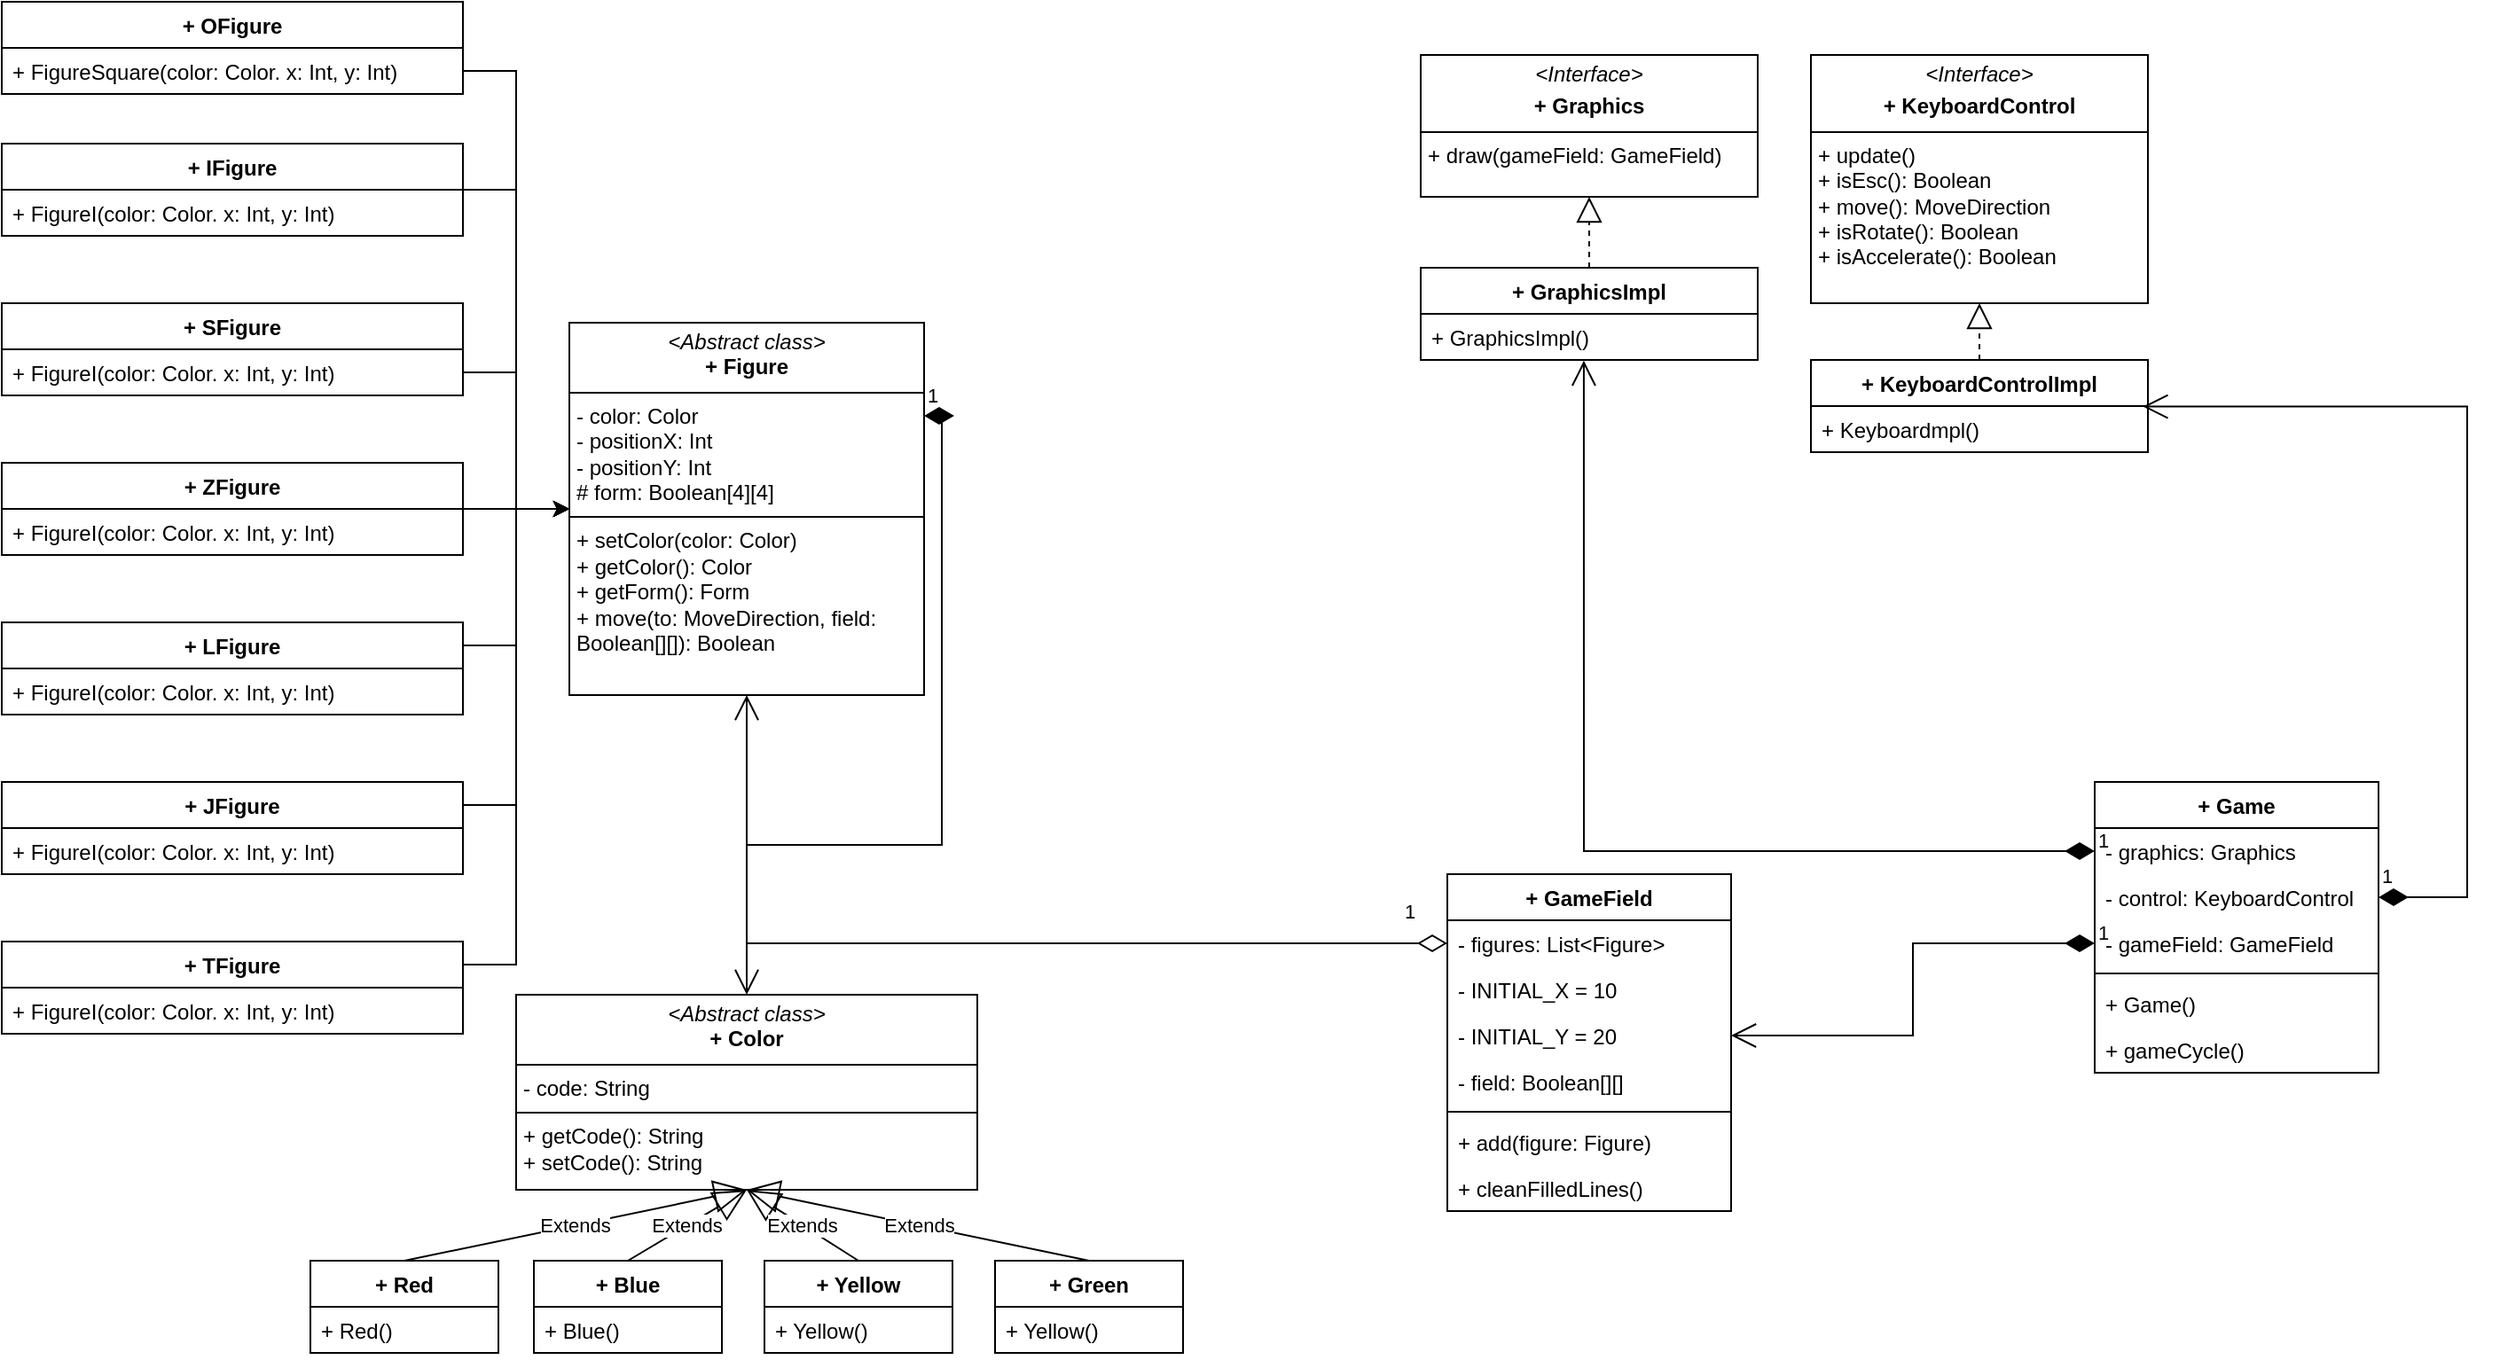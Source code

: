 <mxfile version="28.2.5">
  <diagram name="Страница — 1" id="aEHSHkAGXpmGiLIROjnR">
    <mxGraphModel dx="1185" dy="652" grid="1" gridSize="10" guides="1" tooltips="1" connect="1" arrows="1" fold="1" page="1" pageScale="1" pageWidth="827" pageHeight="1169" math="0" shadow="0">
      <root>
        <mxCell id="0" />
        <mxCell id="1" parent="0" />
        <mxCell id="xC7MqWkz926lZk0p1ak7-11" value="&lt;p style=&quot;margin:0px;margin-top:4px;text-align:center;&quot;&gt;&lt;i&gt;&amp;lt;Abstract class&amp;gt;&lt;/i&gt;&lt;br&gt;&lt;b&gt;+ Figure&lt;/b&gt;&lt;/p&gt;&lt;hr size=&quot;1&quot; style=&quot;border-style:solid;&quot;&gt;&lt;p style=&quot;margin:0px;margin-left:4px;&quot;&gt;- color: Color&lt;/p&gt;&lt;p style=&quot;margin:0px;margin-left:4px;&quot;&gt;- positionX: Int&lt;/p&gt;&lt;p style=&quot;margin:0px;margin-left:4px;&quot;&gt;- positionY: Int&lt;/p&gt;&lt;p style=&quot;margin:0px;margin-left:4px;&quot;&gt;# form: Boolean[4][4]&lt;/p&gt;&lt;hr size=&quot;1&quot; style=&quot;border-style:solid;&quot;&gt;&lt;p style=&quot;margin:0px;margin-left:4px;&quot;&gt;+ setColor(color: Color)&amp;nbsp;&lt;/p&gt;&lt;p style=&quot;margin:0px;margin-left:4px;&quot;&gt;+ getColor(): Color&lt;/p&gt;&lt;p style=&quot;margin:0px;margin-left:4px;&quot;&gt;+ getForm(): Form&lt;/p&gt;&lt;p style=&quot;margin:0px;margin-left:4px;&quot;&gt;+ move(to: MoveDirection, field: Boolean[][]): Boolean&lt;/p&gt;&lt;p style=&quot;margin:0px;margin-left:4px;&quot;&gt;&lt;br&gt;&lt;/p&gt;" style="verticalAlign=top;align=left;overflow=fill;html=1;whiteSpace=wrap;" parent="1" vertex="1">
          <mxGeometry x="380" y="201" width="200" height="210" as="geometry" />
        </mxCell>
        <mxCell id="xC7MqWkz926lZk0p1ak7-13" value="&lt;p style=&quot;margin:0px;margin-top:4px;text-align:center;&quot;&gt;&lt;i&gt;&amp;lt;Interface&lt;/i&gt;&lt;i style=&quot;background-color: transparent; color: light-dark(rgb(0, 0, 0), rgb(255, 255, 255));&quot;&gt;&amp;gt;&lt;/i&gt;&lt;/p&gt;&lt;p style=&quot;margin:0px;margin-top:4px;text-align:center;&quot;&gt;&lt;b&gt;+ Graphics&lt;/b&gt;&lt;/p&gt;&lt;hr size=&quot;1&quot; style=&quot;border-style:solid;&quot;&gt;&lt;p style=&quot;margin:0px;margin-left:4px;&quot;&gt;+ draw(gameField: GameField)&lt;/p&gt;" style="verticalAlign=top;align=left;overflow=fill;html=1;whiteSpace=wrap;" parent="1" vertex="1">
          <mxGeometry x="860" y="50" width="190" height="80" as="geometry" />
        </mxCell>
        <mxCell id="xC7MqWkz926lZk0p1ak7-15" value="&lt;p style=&quot;margin:0px;margin-top:4px;text-align:center;&quot;&gt;&lt;i&gt;&amp;lt;Interface&lt;/i&gt;&lt;i style=&quot;background-color: transparent; color: light-dark(rgb(0, 0, 0), rgb(255, 255, 255));&quot;&gt;&amp;gt;&lt;/i&gt;&lt;/p&gt;&lt;p style=&quot;margin:0px;margin-top:4px;text-align:center;&quot;&gt;&lt;b&gt;+ KeyboardControl&lt;/b&gt;&lt;/p&gt;&lt;hr size=&quot;1&quot; style=&quot;border-style:solid;&quot;&gt;&lt;p style=&quot;margin:0px;margin-left:4px;&quot;&gt;+ update()&lt;/p&gt;&lt;p style=&quot;margin:0px;margin-left:4px;&quot;&gt;+ isEsc(): Boolean&lt;/p&gt;&lt;p style=&quot;margin:0px;margin-left:4px;&quot;&gt;+ move(): MoveDirection&lt;/p&gt;&lt;p style=&quot;margin:0px;margin-left:4px;&quot;&gt;+ isRotate(): Boolean&lt;/p&gt;&lt;p style=&quot;margin:0px;margin-left:4px;&quot;&gt;+ isAccelerate(): Boolean&lt;/p&gt;" style="verticalAlign=top;align=left;overflow=fill;html=1;whiteSpace=wrap;" parent="1" vertex="1">
          <mxGeometry x="1080" y="50" width="190" height="140" as="geometry" />
        </mxCell>
        <mxCell id="xC7MqWkz926lZk0p1ak7-17" value="+ GameField" style="swimlane;fontStyle=1;align=center;verticalAlign=top;childLayout=stackLayout;horizontal=1;startSize=26;horizontalStack=0;resizeParent=1;resizeParentMax=0;resizeLast=0;collapsible=1;marginBottom=0;whiteSpace=wrap;html=1;" parent="1" vertex="1">
          <mxGeometry x="875" y="512" width="160" height="190" as="geometry" />
        </mxCell>
        <mxCell id="xC7MqWkz926lZk0p1ak7-18" value="- figures: List&amp;lt;Figure&amp;gt;" style="text;strokeColor=none;fillColor=none;align=left;verticalAlign=top;spacingLeft=4;spacingRight=4;overflow=hidden;rotatable=0;points=[[0,0.5],[1,0.5]];portConstraint=eastwest;whiteSpace=wrap;html=1;" parent="xC7MqWkz926lZk0p1ak7-17" vertex="1">
          <mxGeometry y="26" width="160" height="26" as="geometry" />
        </mxCell>
        <mxCell id="xC7MqWkz926lZk0p1ak7-21" value="- INITIAL_X = 10" style="text;strokeColor=none;fillColor=none;align=left;verticalAlign=top;spacingLeft=4;spacingRight=4;overflow=hidden;rotatable=0;points=[[0,0.5],[1,0.5]];portConstraint=eastwest;whiteSpace=wrap;html=1;" parent="xC7MqWkz926lZk0p1ak7-17" vertex="1">
          <mxGeometry y="52" width="160" height="26" as="geometry" />
        </mxCell>
        <mxCell id="xC7MqWkz926lZk0p1ak7-22" value="- INITIAL_Y = 20" style="text;strokeColor=none;fillColor=none;align=left;verticalAlign=top;spacingLeft=4;spacingRight=4;overflow=hidden;rotatable=0;points=[[0,0.5],[1,0.5]];portConstraint=eastwest;whiteSpace=wrap;html=1;" parent="xC7MqWkz926lZk0p1ak7-17" vertex="1">
          <mxGeometry y="78" width="160" height="26" as="geometry" />
        </mxCell>
        <mxCell id="xC7MqWkz926lZk0p1ak7-24" value="- field: Boolean[][]" style="text;strokeColor=none;fillColor=none;align=left;verticalAlign=top;spacingLeft=4;spacingRight=4;overflow=hidden;rotatable=0;points=[[0,0.5],[1,0.5]];portConstraint=eastwest;whiteSpace=wrap;html=1;" parent="xC7MqWkz926lZk0p1ak7-17" vertex="1">
          <mxGeometry y="104" width="160" height="26" as="geometry" />
        </mxCell>
        <mxCell id="xC7MqWkz926lZk0p1ak7-19" value="" style="line;strokeWidth=1;fillColor=none;align=left;verticalAlign=middle;spacingTop=-1;spacingLeft=3;spacingRight=3;rotatable=0;labelPosition=right;points=[];portConstraint=eastwest;strokeColor=inherit;" parent="xC7MqWkz926lZk0p1ak7-17" vertex="1">
          <mxGeometry y="130" width="160" height="8" as="geometry" />
        </mxCell>
        <mxCell id="xC7MqWkz926lZk0p1ak7-20" value="+ add(figure: Figure)" style="text;strokeColor=none;fillColor=none;align=left;verticalAlign=top;spacingLeft=4;spacingRight=4;overflow=hidden;rotatable=0;points=[[0,0.5],[1,0.5]];portConstraint=eastwest;whiteSpace=wrap;html=1;" parent="xC7MqWkz926lZk0p1ak7-17" vertex="1">
          <mxGeometry y="138" width="160" height="26" as="geometry" />
        </mxCell>
        <mxCell id="xC7MqWkz926lZk0p1ak7-25" value="+ cleanFilledLines()" style="text;strokeColor=none;fillColor=none;align=left;verticalAlign=top;spacingLeft=4;spacingRight=4;overflow=hidden;rotatable=0;points=[[0,0.5],[1,0.5]];portConstraint=eastwest;whiteSpace=wrap;html=1;" parent="xC7MqWkz926lZk0p1ak7-17" vertex="1">
          <mxGeometry y="164" width="160" height="26" as="geometry" />
        </mxCell>
        <mxCell id="Py-8tk8NP4lGr2TBx3SY-2" value="+ OFigure" style="swimlane;fontStyle=1;align=center;verticalAlign=top;childLayout=stackLayout;horizontal=1;startSize=26;horizontalStack=0;resizeParent=1;resizeParentMax=0;resizeLast=0;collapsible=1;marginBottom=0;whiteSpace=wrap;html=1;" parent="1" vertex="1">
          <mxGeometry x="60" y="20" width="260" height="52" as="geometry" />
        </mxCell>
        <mxCell id="Py-8tk8NP4lGr2TBx3SY-5" value="+ FigureSquare(color: Color. x: Int, y: Int)" style="text;strokeColor=none;fillColor=none;align=left;verticalAlign=top;spacingLeft=4;spacingRight=4;overflow=hidden;rotatable=0;points=[[0,0.5],[1,0.5]];portConstraint=eastwest;whiteSpace=wrap;html=1;" parent="Py-8tk8NP4lGr2TBx3SY-2" vertex="1">
          <mxGeometry y="26" width="260" height="26" as="geometry" />
        </mxCell>
        <mxCell id="Py-8tk8NP4lGr2TBx3SY-20" style="edgeStyle=orthogonalEdgeStyle;rounded=0;orthogonalLoop=1;jettySize=auto;html=1;entryX=0;entryY=0.5;entryDx=0;entryDy=0;" parent="1" source="Py-8tk8NP4lGr2TBx3SY-6" target="xC7MqWkz926lZk0p1ak7-11" edge="1">
          <mxGeometry relative="1" as="geometry" />
        </mxCell>
        <mxCell id="Py-8tk8NP4lGr2TBx3SY-6" value="+ IFigure" style="swimlane;fontStyle=1;align=center;verticalAlign=top;childLayout=stackLayout;horizontal=1;startSize=26;horizontalStack=0;resizeParent=1;resizeParentMax=0;resizeLast=0;collapsible=1;marginBottom=0;whiteSpace=wrap;html=1;" parent="1" vertex="1">
          <mxGeometry x="60" y="100" width="260" height="52" as="geometry" />
        </mxCell>
        <mxCell id="Py-8tk8NP4lGr2TBx3SY-7" value="+ FigureI(color: Color. x: Int, y: Int)" style="text;strokeColor=none;fillColor=none;align=left;verticalAlign=top;spacingLeft=4;spacingRight=4;overflow=hidden;rotatable=0;points=[[0,0.5],[1,0.5]];portConstraint=eastwest;whiteSpace=wrap;html=1;" parent="Py-8tk8NP4lGr2TBx3SY-6" vertex="1">
          <mxGeometry y="26" width="260" height="26" as="geometry" />
        </mxCell>
        <mxCell id="Py-8tk8NP4lGr2TBx3SY-8" value="+ SFigure" style="swimlane;fontStyle=1;align=center;verticalAlign=top;childLayout=stackLayout;horizontal=1;startSize=26;horizontalStack=0;resizeParent=1;resizeParentMax=0;resizeLast=0;collapsible=1;marginBottom=0;whiteSpace=wrap;html=1;" parent="1" vertex="1">
          <mxGeometry x="60" y="190" width="260" height="52" as="geometry" />
        </mxCell>
        <mxCell id="Py-8tk8NP4lGr2TBx3SY-9" value="+ FigureI(color: Color. x: Int, y: Int)" style="text;strokeColor=none;fillColor=none;align=left;verticalAlign=top;spacingLeft=4;spacingRight=4;overflow=hidden;rotatable=0;points=[[0,0.5],[1,0.5]];portConstraint=eastwest;whiteSpace=wrap;html=1;" parent="Py-8tk8NP4lGr2TBx3SY-8" vertex="1">
          <mxGeometry y="26" width="260" height="26" as="geometry" />
        </mxCell>
        <mxCell id="Py-8tk8NP4lGr2TBx3SY-23" style="edgeStyle=orthogonalEdgeStyle;rounded=0;orthogonalLoop=1;jettySize=auto;html=1;exitX=1;exitY=0.5;exitDx=0;exitDy=0;entryX=0;entryY=0.5;entryDx=0;entryDy=0;" parent="1" source="Py-8tk8NP4lGr2TBx3SY-11" target="xC7MqWkz926lZk0p1ak7-11" edge="1">
          <mxGeometry relative="1" as="geometry" />
        </mxCell>
        <mxCell id="Py-8tk8NP4lGr2TBx3SY-11" value="+ ZFigure" style="swimlane;fontStyle=1;align=center;verticalAlign=top;childLayout=stackLayout;horizontal=1;startSize=26;horizontalStack=0;resizeParent=1;resizeParentMax=0;resizeLast=0;collapsible=1;marginBottom=0;whiteSpace=wrap;html=1;" parent="1" vertex="1">
          <mxGeometry x="60" y="280" width="260" height="52" as="geometry" />
        </mxCell>
        <mxCell id="Py-8tk8NP4lGr2TBx3SY-12" value="+ FigureI(color: Color. x: Int, y: Int)" style="text;strokeColor=none;fillColor=none;align=left;verticalAlign=top;spacingLeft=4;spacingRight=4;overflow=hidden;rotatable=0;points=[[0,0.5],[1,0.5]];portConstraint=eastwest;whiteSpace=wrap;html=1;" parent="Py-8tk8NP4lGr2TBx3SY-11" vertex="1">
          <mxGeometry y="26" width="260" height="26" as="geometry" />
        </mxCell>
        <mxCell id="Py-8tk8NP4lGr2TBx3SY-24" style="edgeStyle=orthogonalEdgeStyle;rounded=0;orthogonalLoop=1;jettySize=auto;html=1;exitX=1;exitY=0.25;exitDx=0;exitDy=0;entryX=0;entryY=0.5;entryDx=0;entryDy=0;" parent="1" source="Py-8tk8NP4lGr2TBx3SY-13" target="xC7MqWkz926lZk0p1ak7-11" edge="1">
          <mxGeometry relative="1" as="geometry" />
        </mxCell>
        <mxCell id="Py-8tk8NP4lGr2TBx3SY-13" value="+ LFigure" style="swimlane;fontStyle=1;align=center;verticalAlign=top;childLayout=stackLayout;horizontal=1;startSize=26;horizontalStack=0;resizeParent=1;resizeParentMax=0;resizeLast=0;collapsible=1;marginBottom=0;whiteSpace=wrap;html=1;" parent="1" vertex="1">
          <mxGeometry x="60" y="370" width="260" height="52" as="geometry" />
        </mxCell>
        <mxCell id="Py-8tk8NP4lGr2TBx3SY-14" value="+ FigureI(color: Color. x: Int, y: Int)" style="text;strokeColor=none;fillColor=none;align=left;verticalAlign=top;spacingLeft=4;spacingRight=4;overflow=hidden;rotatable=0;points=[[0,0.5],[1,0.5]];portConstraint=eastwest;whiteSpace=wrap;html=1;" parent="Py-8tk8NP4lGr2TBx3SY-13" vertex="1">
          <mxGeometry y="26" width="260" height="26" as="geometry" />
        </mxCell>
        <mxCell id="Py-8tk8NP4lGr2TBx3SY-25" style="edgeStyle=orthogonalEdgeStyle;rounded=0;orthogonalLoop=1;jettySize=auto;html=1;exitX=1;exitY=0.25;exitDx=0;exitDy=0;entryX=0;entryY=0.5;entryDx=0;entryDy=0;" parent="1" source="Py-8tk8NP4lGr2TBx3SY-15" target="xC7MqWkz926lZk0p1ak7-11" edge="1">
          <mxGeometry relative="1" as="geometry" />
        </mxCell>
        <mxCell id="Py-8tk8NP4lGr2TBx3SY-15" value="+ JFigure" style="swimlane;fontStyle=1;align=center;verticalAlign=top;childLayout=stackLayout;horizontal=1;startSize=26;horizontalStack=0;resizeParent=1;resizeParentMax=0;resizeLast=0;collapsible=1;marginBottom=0;whiteSpace=wrap;html=1;" parent="1" vertex="1">
          <mxGeometry x="60" y="460" width="260" height="52" as="geometry" />
        </mxCell>
        <mxCell id="Py-8tk8NP4lGr2TBx3SY-16" value="+ FigureI(color: Color. x: Int, y: Int)" style="text;strokeColor=none;fillColor=none;align=left;verticalAlign=top;spacingLeft=4;spacingRight=4;overflow=hidden;rotatable=0;points=[[0,0.5],[1,0.5]];portConstraint=eastwest;whiteSpace=wrap;html=1;" parent="Py-8tk8NP4lGr2TBx3SY-15" vertex="1">
          <mxGeometry y="26" width="260" height="26" as="geometry" />
        </mxCell>
        <mxCell id="Py-8tk8NP4lGr2TBx3SY-26" style="edgeStyle=orthogonalEdgeStyle;rounded=0;orthogonalLoop=1;jettySize=auto;html=1;exitX=1;exitY=0.25;exitDx=0;exitDy=0;entryX=0;entryY=0.5;entryDx=0;entryDy=0;" parent="1" source="Py-8tk8NP4lGr2TBx3SY-17" target="xC7MqWkz926lZk0p1ak7-11" edge="1">
          <mxGeometry relative="1" as="geometry" />
        </mxCell>
        <mxCell id="Py-8tk8NP4lGr2TBx3SY-17" value="+ TFigure" style="swimlane;fontStyle=1;align=center;verticalAlign=top;childLayout=stackLayout;horizontal=1;startSize=26;horizontalStack=0;resizeParent=1;resizeParentMax=0;resizeLast=0;collapsible=1;marginBottom=0;whiteSpace=wrap;html=1;" parent="1" vertex="1">
          <mxGeometry x="60" y="550" width="260" height="52" as="geometry" />
        </mxCell>
        <mxCell id="Py-8tk8NP4lGr2TBx3SY-18" value="+ FigureI(color: Color. x: Int, y: Int)" style="text;strokeColor=none;fillColor=none;align=left;verticalAlign=top;spacingLeft=4;spacingRight=4;overflow=hidden;rotatable=0;points=[[0,0.5],[1,0.5]];portConstraint=eastwest;whiteSpace=wrap;html=1;" parent="Py-8tk8NP4lGr2TBx3SY-17" vertex="1">
          <mxGeometry y="26" width="260" height="26" as="geometry" />
        </mxCell>
        <mxCell id="Py-8tk8NP4lGr2TBx3SY-19" style="edgeStyle=orthogonalEdgeStyle;rounded=0;orthogonalLoop=1;jettySize=auto;html=1;entryX=0;entryY=0.5;entryDx=0;entryDy=0;" parent="1" source="Py-8tk8NP4lGr2TBx3SY-5" target="xC7MqWkz926lZk0p1ak7-11" edge="1">
          <mxGeometry relative="1" as="geometry" />
        </mxCell>
        <mxCell id="Py-8tk8NP4lGr2TBx3SY-21" style="edgeStyle=orthogonalEdgeStyle;rounded=0;orthogonalLoop=1;jettySize=auto;html=1;entryX=0;entryY=0.5;entryDx=0;entryDy=0;" parent="1" source="Py-8tk8NP4lGr2TBx3SY-9" target="xC7MqWkz926lZk0p1ak7-11" edge="1">
          <mxGeometry relative="1" as="geometry" />
        </mxCell>
        <mxCell id="Py-8tk8NP4lGr2TBx3SY-27" value="&lt;p style=&quot;margin:0px;margin-top:4px;text-align:center;&quot;&gt;&lt;i&gt;&amp;lt;Abstract class&amp;gt;&lt;/i&gt;&lt;br&gt;&lt;b&gt;+ Color&lt;/b&gt;&lt;/p&gt;&lt;hr size=&quot;1&quot; style=&quot;border-style:solid;&quot;&gt;&lt;p style=&quot;margin:0px;margin-left:4px;&quot;&gt;- code: String&lt;br&gt;&lt;/p&gt;&lt;hr size=&quot;1&quot; style=&quot;border-style:solid;&quot;&gt;&lt;p style=&quot;margin:0px;margin-left:4px;&quot;&gt;+ getCode(): String&lt;/p&gt;&lt;p style=&quot;margin:0px;margin-left:4px;&quot;&gt;+ setCode(): String&lt;/p&gt;&lt;p style=&quot;margin:0px;margin-left:4px;&quot;&gt;&lt;br&gt;&lt;/p&gt;" style="verticalAlign=top;align=left;overflow=fill;html=1;whiteSpace=wrap;" parent="1" vertex="1">
          <mxGeometry x="350" y="580" width="260" height="110" as="geometry" />
        </mxCell>
        <mxCell id="Py-8tk8NP4lGr2TBx3SY-28" value="1" style="endArrow=open;html=1;endSize=12;startArrow=diamondThin;startSize=14;startFill=1;edgeStyle=orthogonalEdgeStyle;align=left;verticalAlign=bottom;rounded=0;exitX=1;exitY=0.25;exitDx=0;exitDy=0;entryX=0.5;entryY=0;entryDx=0;entryDy=0;" parent="1" source="xC7MqWkz926lZk0p1ak7-11" target="Py-8tk8NP4lGr2TBx3SY-27" edge="1">
          <mxGeometry x="-1" y="3" relative="1" as="geometry">
            <mxPoint x="610" y="450" as="sourcePoint" />
            <mxPoint x="770" y="450" as="targetPoint" />
          </mxGeometry>
        </mxCell>
        <mxCell id="Py-8tk8NP4lGr2TBx3SY-29" value="+ Red" style="swimlane;fontStyle=1;align=center;verticalAlign=top;childLayout=stackLayout;horizontal=1;startSize=26;horizontalStack=0;resizeParent=1;resizeParentMax=0;resizeLast=0;collapsible=1;marginBottom=0;whiteSpace=wrap;html=1;" parent="1" vertex="1">
          <mxGeometry x="234" y="730" width="106" height="52" as="geometry" />
        </mxCell>
        <mxCell id="Py-8tk8NP4lGr2TBx3SY-30" value="+ Red()" style="text;strokeColor=none;fillColor=none;align=left;verticalAlign=top;spacingLeft=4;spacingRight=4;overflow=hidden;rotatable=0;points=[[0,0.5],[1,0.5]];portConstraint=eastwest;whiteSpace=wrap;html=1;" parent="Py-8tk8NP4lGr2TBx3SY-29" vertex="1">
          <mxGeometry y="26" width="106" height="26" as="geometry" />
        </mxCell>
        <mxCell id="Py-8tk8NP4lGr2TBx3SY-33" value="+ Blue" style="swimlane;fontStyle=1;align=center;verticalAlign=top;childLayout=stackLayout;horizontal=1;startSize=26;horizontalStack=0;resizeParent=1;resizeParentMax=0;resizeLast=0;collapsible=1;marginBottom=0;whiteSpace=wrap;html=1;" parent="1" vertex="1">
          <mxGeometry x="360" y="730" width="106" height="52" as="geometry" />
        </mxCell>
        <mxCell id="Py-8tk8NP4lGr2TBx3SY-34" value="+ Blue()" style="text;strokeColor=none;fillColor=none;align=left;verticalAlign=top;spacingLeft=4;spacingRight=4;overflow=hidden;rotatable=0;points=[[0,0.5],[1,0.5]];portConstraint=eastwest;whiteSpace=wrap;html=1;" parent="Py-8tk8NP4lGr2TBx3SY-33" vertex="1">
          <mxGeometry y="26" width="106" height="26" as="geometry" />
        </mxCell>
        <mxCell id="Py-8tk8NP4lGr2TBx3SY-35" value="+ Yellow" style="swimlane;fontStyle=1;align=center;verticalAlign=top;childLayout=stackLayout;horizontal=1;startSize=26;horizontalStack=0;resizeParent=1;resizeParentMax=0;resizeLast=0;collapsible=1;marginBottom=0;whiteSpace=wrap;html=1;" parent="1" vertex="1">
          <mxGeometry x="490" y="730" width="106" height="52" as="geometry" />
        </mxCell>
        <mxCell id="Py-8tk8NP4lGr2TBx3SY-36" value="+ Yellow()" style="text;strokeColor=none;fillColor=none;align=left;verticalAlign=top;spacingLeft=4;spacingRight=4;overflow=hidden;rotatable=0;points=[[0,0.5],[1,0.5]];portConstraint=eastwest;whiteSpace=wrap;html=1;" parent="Py-8tk8NP4lGr2TBx3SY-35" vertex="1">
          <mxGeometry y="26" width="106" height="26" as="geometry" />
        </mxCell>
        <mxCell id="Py-8tk8NP4lGr2TBx3SY-37" value="+ Green" style="swimlane;fontStyle=1;align=center;verticalAlign=top;childLayout=stackLayout;horizontal=1;startSize=26;horizontalStack=0;resizeParent=1;resizeParentMax=0;resizeLast=0;collapsible=1;marginBottom=0;whiteSpace=wrap;html=1;" parent="1" vertex="1">
          <mxGeometry x="620" y="730" width="106" height="52" as="geometry" />
        </mxCell>
        <mxCell id="Py-8tk8NP4lGr2TBx3SY-38" value="+ Yellow()" style="text;strokeColor=none;fillColor=none;align=left;verticalAlign=top;spacingLeft=4;spacingRight=4;overflow=hidden;rotatable=0;points=[[0,0.5],[1,0.5]];portConstraint=eastwest;whiteSpace=wrap;html=1;" parent="Py-8tk8NP4lGr2TBx3SY-37" vertex="1">
          <mxGeometry y="26" width="106" height="26" as="geometry" />
        </mxCell>
        <mxCell id="Py-8tk8NP4lGr2TBx3SY-40" value="Extends" style="endArrow=block;endSize=16;endFill=0;html=1;rounded=0;exitX=0.5;exitY=0;exitDx=0;exitDy=0;entryX=0.5;entryY=1;entryDx=0;entryDy=0;" parent="1" source="Py-8tk8NP4lGr2TBx3SY-29" target="Py-8tk8NP4lGr2TBx3SY-27" edge="1">
          <mxGeometry width="160" relative="1" as="geometry">
            <mxPoint x="450" y="550" as="sourcePoint" />
            <mxPoint x="610" y="550" as="targetPoint" />
          </mxGeometry>
        </mxCell>
        <mxCell id="Py-8tk8NP4lGr2TBx3SY-41" value="Extends" style="endArrow=block;endSize=16;endFill=0;html=1;rounded=0;exitX=0.5;exitY=0;exitDx=0;exitDy=0;" parent="1" source="Py-8tk8NP4lGr2TBx3SY-33" edge="1">
          <mxGeometry width="160" relative="1" as="geometry">
            <mxPoint x="440" y="740" as="sourcePoint" />
            <mxPoint x="480" y="690" as="targetPoint" />
          </mxGeometry>
        </mxCell>
        <mxCell id="Py-8tk8NP4lGr2TBx3SY-42" value="Extends" style="endArrow=block;endSize=16;endFill=0;html=1;rounded=0;exitX=0.5;exitY=0;exitDx=0;exitDy=0;" parent="1" source="Py-8tk8NP4lGr2TBx3SY-35" edge="1">
          <mxGeometry width="160" relative="1" as="geometry">
            <mxPoint x="430" y="750" as="sourcePoint" />
            <mxPoint x="480" y="690" as="targetPoint" />
          </mxGeometry>
        </mxCell>
        <mxCell id="Py-8tk8NP4lGr2TBx3SY-43" value="Extends" style="endArrow=block;endSize=16;endFill=0;html=1;rounded=0;exitX=0.5;exitY=0;exitDx=0;exitDy=0;" parent="1" source="Py-8tk8NP4lGr2TBx3SY-37" edge="1">
          <mxGeometry width="160" relative="1" as="geometry">
            <mxPoint x="573" y="740" as="sourcePoint" />
            <mxPoint x="480" y="690" as="targetPoint" />
          </mxGeometry>
        </mxCell>
        <mxCell id="Py-8tk8NP4lGr2TBx3SY-44" value="1" style="endArrow=open;html=1;endSize=12;startArrow=diamondThin;startSize=14;startFill=0;edgeStyle=orthogonalEdgeStyle;align=left;verticalAlign=bottom;rounded=0;exitX=0;exitY=0.5;exitDx=0;exitDy=0;" parent="1" source="xC7MqWkz926lZk0p1ak7-18" target="xC7MqWkz926lZk0p1ak7-11" edge="1">
          <mxGeometry x="-0.901" y="-9" relative="1" as="geometry">
            <mxPoint x="840" y="390" as="sourcePoint" />
            <mxPoint x="730" y="300" as="targetPoint" />
            <mxPoint as="offset" />
          </mxGeometry>
        </mxCell>
        <mxCell id="Py-8tk8NP4lGr2TBx3SY-45" value="+ Game" style="swimlane;fontStyle=1;align=center;verticalAlign=top;childLayout=stackLayout;horizontal=1;startSize=26;horizontalStack=0;resizeParent=1;resizeParentMax=0;resizeLast=0;collapsible=1;marginBottom=0;whiteSpace=wrap;html=1;" parent="1" vertex="1">
          <mxGeometry x="1240" y="460" width="160" height="164" as="geometry" />
        </mxCell>
        <mxCell id="Py-8tk8NP4lGr2TBx3SY-46" value="- graphics: Graphics" style="text;strokeColor=none;fillColor=none;align=left;verticalAlign=top;spacingLeft=4;spacingRight=4;overflow=hidden;rotatable=0;points=[[0,0.5],[1,0.5]];portConstraint=eastwest;whiteSpace=wrap;html=1;" parent="Py-8tk8NP4lGr2TBx3SY-45" vertex="1">
          <mxGeometry y="26" width="160" height="26" as="geometry" />
        </mxCell>
        <mxCell id="Py-8tk8NP4lGr2TBx3SY-47" value="- control: KeyboardControl" style="text;strokeColor=none;fillColor=none;align=left;verticalAlign=top;spacingLeft=4;spacingRight=4;overflow=hidden;rotatable=0;points=[[0,0.5],[1,0.5]];portConstraint=eastwest;whiteSpace=wrap;html=1;" parent="Py-8tk8NP4lGr2TBx3SY-45" vertex="1">
          <mxGeometry y="52" width="160" height="26" as="geometry" />
        </mxCell>
        <mxCell id="Py-8tk8NP4lGr2TBx3SY-48" value="- gameField: GameField" style="text;strokeColor=none;fillColor=none;align=left;verticalAlign=top;spacingLeft=4;spacingRight=4;overflow=hidden;rotatable=0;points=[[0,0.5],[1,0.5]];portConstraint=eastwest;whiteSpace=wrap;html=1;" parent="Py-8tk8NP4lGr2TBx3SY-45" vertex="1">
          <mxGeometry y="78" width="160" height="26" as="geometry" />
        </mxCell>
        <mxCell id="Py-8tk8NP4lGr2TBx3SY-50" value="" style="line;strokeWidth=1;fillColor=none;align=left;verticalAlign=middle;spacingTop=-1;spacingLeft=3;spacingRight=3;rotatable=0;labelPosition=right;points=[];portConstraint=eastwest;strokeColor=inherit;" parent="Py-8tk8NP4lGr2TBx3SY-45" vertex="1">
          <mxGeometry y="104" width="160" height="8" as="geometry" />
        </mxCell>
        <mxCell id="Py-8tk8NP4lGr2TBx3SY-51" value="+ Game()" style="text;strokeColor=none;fillColor=none;align=left;verticalAlign=top;spacingLeft=4;spacingRight=4;overflow=hidden;rotatable=0;points=[[0,0.5],[1,0.5]];portConstraint=eastwest;whiteSpace=wrap;html=1;" parent="Py-8tk8NP4lGr2TBx3SY-45" vertex="1">
          <mxGeometry y="112" width="160" height="26" as="geometry" />
        </mxCell>
        <mxCell id="Py-8tk8NP4lGr2TBx3SY-52" value="+ gameCycle()" style="text;strokeColor=none;fillColor=none;align=left;verticalAlign=top;spacingLeft=4;spacingRight=4;overflow=hidden;rotatable=0;points=[[0,0.5],[1,0.5]];portConstraint=eastwest;whiteSpace=wrap;html=1;" parent="Py-8tk8NP4lGr2TBx3SY-45" vertex="1">
          <mxGeometry y="138" width="160" height="26" as="geometry" />
        </mxCell>
        <mxCell id="Py-8tk8NP4lGr2TBx3SY-60" value="+ GraphicsImpl" style="swimlane;fontStyle=1;align=center;verticalAlign=top;childLayout=stackLayout;horizontal=1;startSize=26;horizontalStack=0;resizeParent=1;resizeParentMax=0;resizeLast=0;collapsible=1;marginBottom=0;whiteSpace=wrap;html=1;" parent="1" vertex="1">
          <mxGeometry x="860" y="170" width="190" height="52" as="geometry" />
        </mxCell>
        <mxCell id="Py-8tk8NP4lGr2TBx3SY-63" value="+ GraphicsImpl()" style="text;strokeColor=none;fillColor=none;align=left;verticalAlign=top;spacingLeft=4;spacingRight=4;overflow=hidden;rotatable=0;points=[[0,0.5],[1,0.5]];portConstraint=eastwest;whiteSpace=wrap;html=1;" parent="Py-8tk8NP4lGr2TBx3SY-60" vertex="1">
          <mxGeometry y="26" width="190" height="26" as="geometry" />
        </mxCell>
        <mxCell id="Py-8tk8NP4lGr2TBx3SY-64" value="+ KeyboardControlImpl" style="swimlane;fontStyle=1;align=center;verticalAlign=top;childLayout=stackLayout;horizontal=1;startSize=26;horizontalStack=0;resizeParent=1;resizeParentMax=0;resizeLast=0;collapsible=1;marginBottom=0;whiteSpace=wrap;html=1;" parent="1" vertex="1">
          <mxGeometry x="1080" y="222" width="190" height="52" as="geometry" />
        </mxCell>
        <mxCell id="Py-8tk8NP4lGr2TBx3SY-65" value="+ Keyboardmpl()" style="text;strokeColor=none;fillColor=none;align=left;verticalAlign=top;spacingLeft=4;spacingRight=4;overflow=hidden;rotatable=0;points=[[0,0.5],[1,0.5]];portConstraint=eastwest;whiteSpace=wrap;html=1;" parent="Py-8tk8NP4lGr2TBx3SY-64" vertex="1">
          <mxGeometry y="26" width="190" height="26" as="geometry" />
        </mxCell>
        <mxCell id="Py-8tk8NP4lGr2TBx3SY-66" value="" style="endArrow=block;dashed=1;endFill=0;endSize=12;html=1;rounded=0;exitX=0.5;exitY=0;exitDx=0;exitDy=0;entryX=0.5;entryY=1;entryDx=0;entryDy=0;" parent="1" source="Py-8tk8NP4lGr2TBx3SY-60" target="xC7MqWkz926lZk0p1ak7-13" edge="1">
          <mxGeometry width="160" relative="1" as="geometry">
            <mxPoint x="890" y="360" as="sourcePoint" />
            <mxPoint x="1050" y="360" as="targetPoint" />
          </mxGeometry>
        </mxCell>
        <mxCell id="Py-8tk8NP4lGr2TBx3SY-67" value="" style="endArrow=block;dashed=1;endFill=0;endSize=12;html=1;rounded=0;exitX=0.5;exitY=0;exitDx=0;exitDy=0;" parent="1" source="Py-8tk8NP4lGr2TBx3SY-64" target="xC7MqWkz926lZk0p1ak7-15" edge="1">
          <mxGeometry width="160" relative="1" as="geometry">
            <mxPoint x="950" y="180" as="sourcePoint" />
            <mxPoint x="950" y="140" as="targetPoint" />
          </mxGeometry>
        </mxCell>
        <mxCell id="Py-8tk8NP4lGr2TBx3SY-69" value="1" style="endArrow=open;html=1;endSize=12;startArrow=diamondThin;startSize=14;startFill=1;edgeStyle=orthogonalEdgeStyle;align=left;verticalAlign=bottom;rounded=0;exitX=1;exitY=0.5;exitDx=0;exitDy=0;entryX=0.985;entryY=0.011;entryDx=0;entryDy=0;entryPerimeter=0;" parent="1" source="Py-8tk8NP4lGr2TBx3SY-47" target="Py-8tk8NP4lGr2TBx3SY-65" edge="1">
          <mxGeometry x="-1" y="3" relative="1" as="geometry">
            <mxPoint x="1060" y="410" as="sourcePoint" />
            <mxPoint x="1220" y="410" as="targetPoint" />
            <Array as="points">
              <mxPoint x="1450" y="525" />
              <mxPoint x="1450" y="248" />
            </Array>
          </mxGeometry>
        </mxCell>
        <mxCell id="Py-8tk8NP4lGr2TBx3SY-72" value="1" style="endArrow=open;html=1;endSize=12;startArrow=diamondThin;startSize=14;startFill=1;edgeStyle=orthogonalEdgeStyle;align=left;verticalAlign=bottom;rounded=0;exitX=0;exitY=0.5;exitDx=0;exitDy=0;entryX=0.484;entryY=1.016;entryDx=0;entryDy=0;entryPerimeter=0;" parent="1" source="Py-8tk8NP4lGr2TBx3SY-46" target="Py-8tk8NP4lGr2TBx3SY-63" edge="1">
          <mxGeometry x="-1" y="3" relative="1" as="geometry">
            <mxPoint x="870" y="390" as="sourcePoint" />
            <mxPoint x="1030" y="330" as="targetPoint" />
          </mxGeometry>
        </mxCell>
        <mxCell id="Py-8tk8NP4lGr2TBx3SY-73" value="1" style="endArrow=open;html=1;endSize=12;startArrow=diamondThin;startSize=14;startFill=1;edgeStyle=orthogonalEdgeStyle;align=left;verticalAlign=bottom;rounded=0;exitX=0;exitY=0.5;exitDx=0;exitDy=0;entryX=1;entryY=0.5;entryDx=0;entryDy=0;" parent="1" source="Py-8tk8NP4lGr2TBx3SY-48" target="xC7MqWkz926lZk0p1ak7-22" edge="1">
          <mxGeometry x="-1" y="3" relative="1" as="geometry">
            <mxPoint x="900" y="460" as="sourcePoint" />
            <mxPoint x="1060" y="460" as="targetPoint" />
          </mxGeometry>
        </mxCell>
      </root>
    </mxGraphModel>
  </diagram>
</mxfile>
